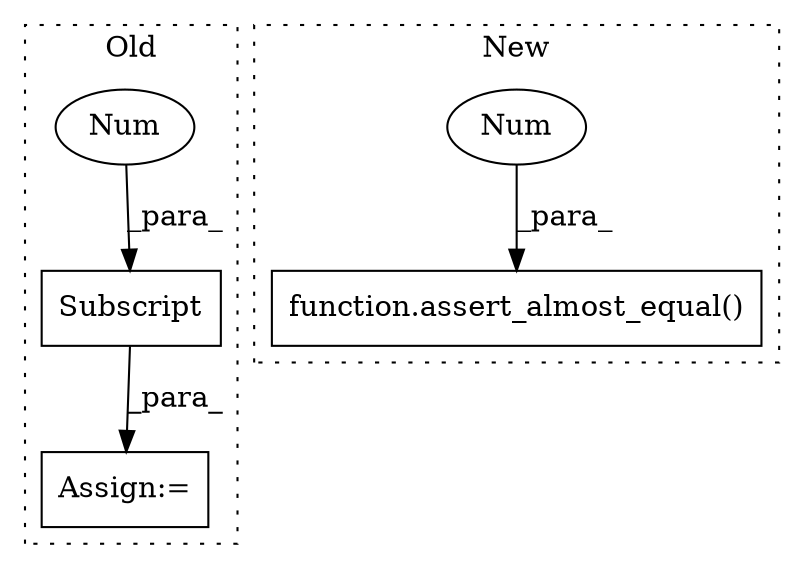 digraph G {
subgraph cluster0 {
1 [label="Subscript" a="63" s="49130,0" l="4,0" shape="box"];
4 [label="Num" a="76" s="49132" l="1" shape="ellipse"];
5 [label="Assign:=" a="68" s="49127" l="3" shape="box"];
label = "Old";
style="dotted";
}
subgraph cluster1 {
2 [label="function.assert_almost_equal()" a="75" s="49078,49116" l="20,1" shape="box"];
3 [label="Num" a="76" s="49113" l="3" shape="ellipse"];
label = "New";
style="dotted";
}
1 -> 5 [label="_para_"];
3 -> 2 [label="_para_"];
4 -> 1 [label="_para_"];
}
